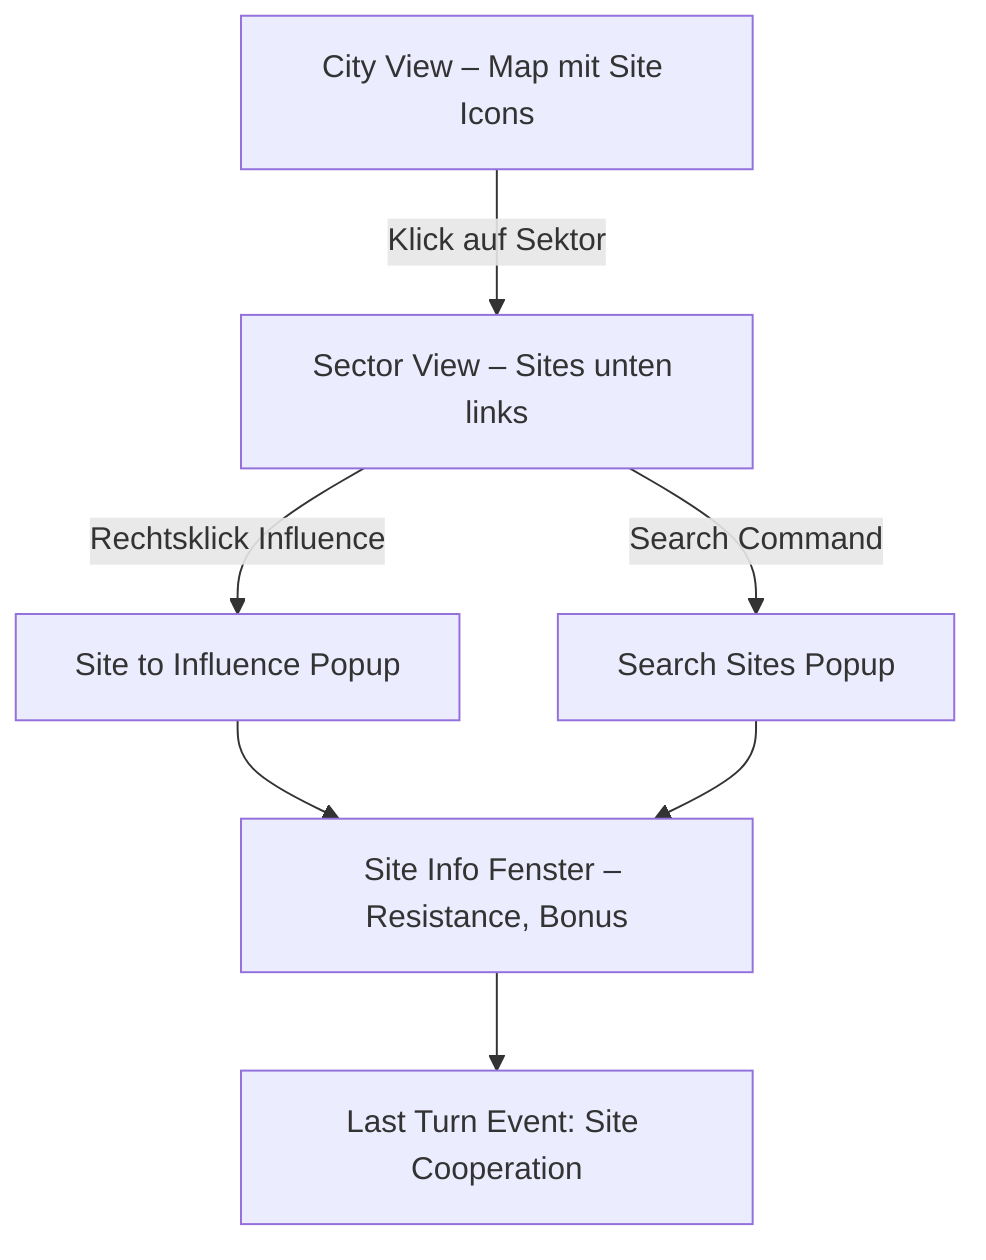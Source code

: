 flowchart TD
    CityView[City View – Map mit Site Icons]
    SectorView[Sector View – Sites unten links]
    Search[Search Sites Popup]
    Influence[Site to Influence Popup]
    SiteInfo[Site Info Fenster – Resistance, Bonus]
    Event[Last Turn Event: Site Cooperation]

    CityView --> |Klick auf Sektor| SectorView
    SectorView --> |Rechtsklick Influence| Influence
    SectorView --> |Search Command| Search
    Influence --> SiteInfo
    Search --> SiteInfo
    SiteInfo --> Event
